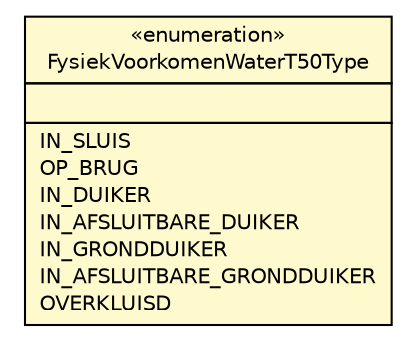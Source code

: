#!/usr/local/bin/dot
#
# Class diagram 
# Generated by UMLGraph version R5_6-24-gf6e263 (http://www.umlgraph.org/)
#

digraph G {
	edge [fontname="Helvetica",fontsize=10,labelfontname="Helvetica",labelfontsize=10];
	node [fontname="Helvetica",fontsize=10,shape=plaintext];
	nodesep=0.25;
	ranksep=0.5;
	// nl.b3p.topnl.top50nl.FysiekVoorkomenWaterT50Type
	c19136 [label=<<table title="nl.b3p.topnl.top50nl.FysiekVoorkomenWaterT50Type" border="0" cellborder="1" cellspacing="0" cellpadding="2" port="p" bgcolor="lemonChiffon" href="./FysiekVoorkomenWaterT50Type.html">
		<tr><td><table border="0" cellspacing="0" cellpadding="1">
<tr><td align="center" balign="center"> &#171;enumeration&#187; </td></tr>
<tr><td align="center" balign="center"> FysiekVoorkomenWaterT50Type </td></tr>
		</table></td></tr>
		<tr><td><table border="0" cellspacing="0" cellpadding="1">
<tr><td align="left" balign="left">  </td></tr>
		</table></td></tr>
		<tr><td><table border="0" cellspacing="0" cellpadding="1">
<tr><td align="left" balign="left"> IN_SLUIS </td></tr>
<tr><td align="left" balign="left"> OP_BRUG </td></tr>
<tr><td align="left" balign="left"> IN_DUIKER </td></tr>
<tr><td align="left" balign="left"> IN_AFSLUITBARE_DUIKER </td></tr>
<tr><td align="left" balign="left"> IN_GRONDDUIKER </td></tr>
<tr><td align="left" balign="left"> IN_AFSLUITBARE_GRONDDUIKER </td></tr>
<tr><td align="left" balign="left"> OVERKLUISD </td></tr>
		</table></td></tr>
		</table>>, URL="./FysiekVoorkomenWaterT50Type.html", fontname="Helvetica", fontcolor="black", fontsize=10.0];
}

